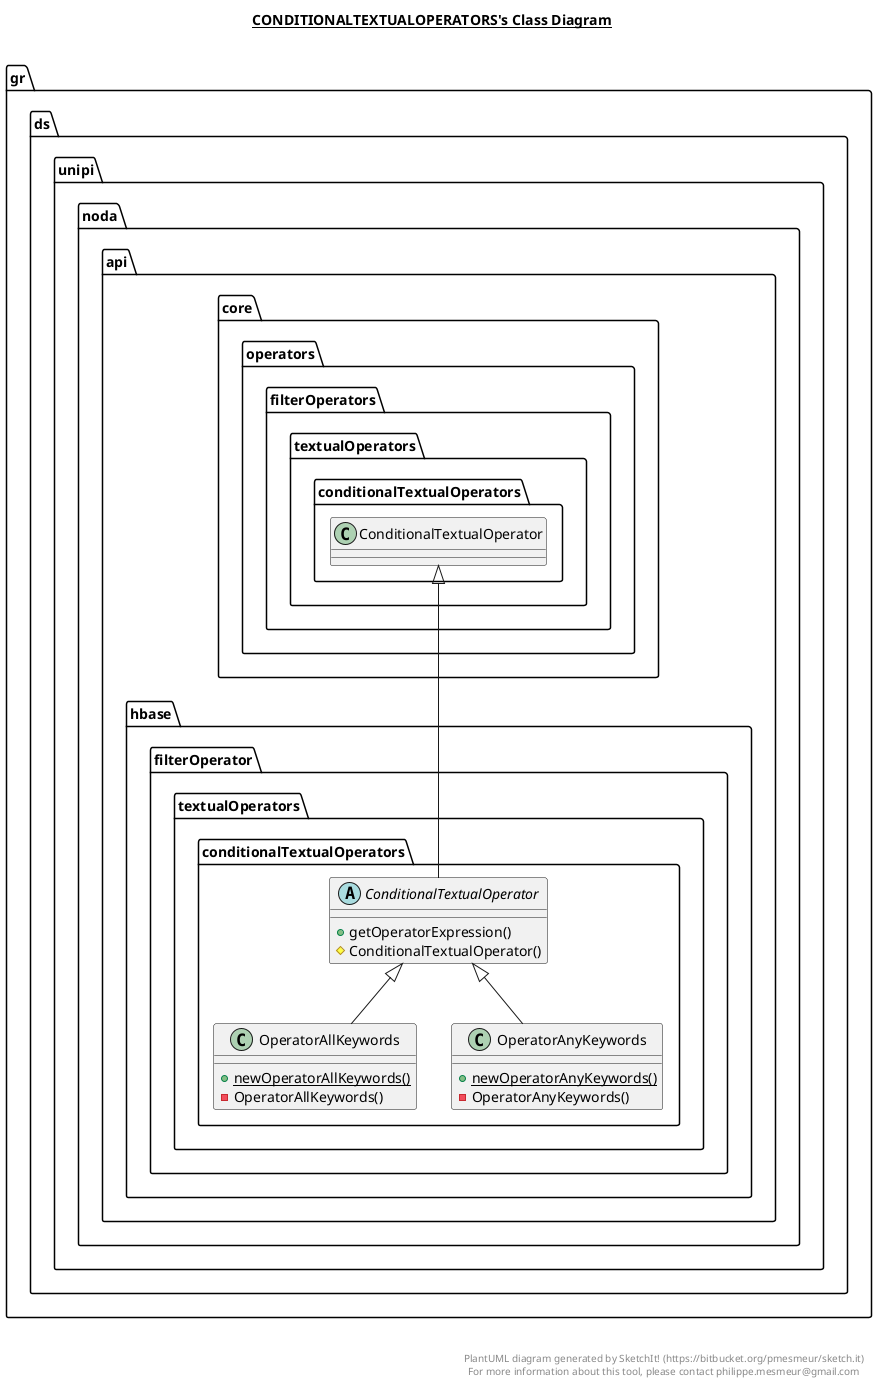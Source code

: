 @startuml

title __CONDITIONALTEXTUALOPERATORS's Class Diagram__\n

  namespace gr.ds.unipi.noda.api.hbase {
    namespace filterOperator.textualOperators {
      namespace conditionalTextualOperators {
        abstract class gr.ds.unipi.noda.api.hbase.filterOperator.textualOperators.conditionalTextualOperators.ConditionalTextualOperator {
            + getOperatorExpression()
            # ConditionalTextualOperator()
        }
      }
    }
  }
  

  namespace gr.ds.unipi.noda.api.hbase {
    namespace filterOperator.textualOperators {
      namespace conditionalTextualOperators {
        class gr.ds.unipi.noda.api.hbase.filterOperator.textualOperators.conditionalTextualOperators.OperatorAllKeywords {
            {static} + newOperatorAllKeywords()
            - OperatorAllKeywords()
        }
      }
    }
  }
  

  namespace gr.ds.unipi.noda.api.hbase {
    namespace filterOperator.textualOperators {
      namespace conditionalTextualOperators {
        class gr.ds.unipi.noda.api.hbase.filterOperator.textualOperators.conditionalTextualOperators.OperatorAnyKeywords {
            {static} + newOperatorAnyKeywords()
            - OperatorAnyKeywords()
        }
      }
    }
  }
  

  gr.ds.unipi.noda.api.hbase.filterOperator.textualOperators.conditionalTextualOperators.ConditionalTextualOperator -up-|> gr.ds.unipi.noda.api.core.operators.filterOperators.textualOperators.conditionalTextualOperators.ConditionalTextualOperator
  gr.ds.unipi.noda.api.hbase.filterOperator.textualOperators.conditionalTextualOperators.OperatorAllKeywords -up-|> gr.ds.unipi.noda.api.hbase.filterOperator.textualOperators.conditionalTextualOperators.ConditionalTextualOperator
  gr.ds.unipi.noda.api.hbase.filterOperator.textualOperators.conditionalTextualOperators.OperatorAnyKeywords -up-|> gr.ds.unipi.noda.api.hbase.filterOperator.textualOperators.conditionalTextualOperators.ConditionalTextualOperator


right footer


PlantUML diagram generated by SketchIt! (https://bitbucket.org/pmesmeur/sketch.it)
For more information about this tool, please contact philippe.mesmeur@gmail.com
endfooter

@enduml

